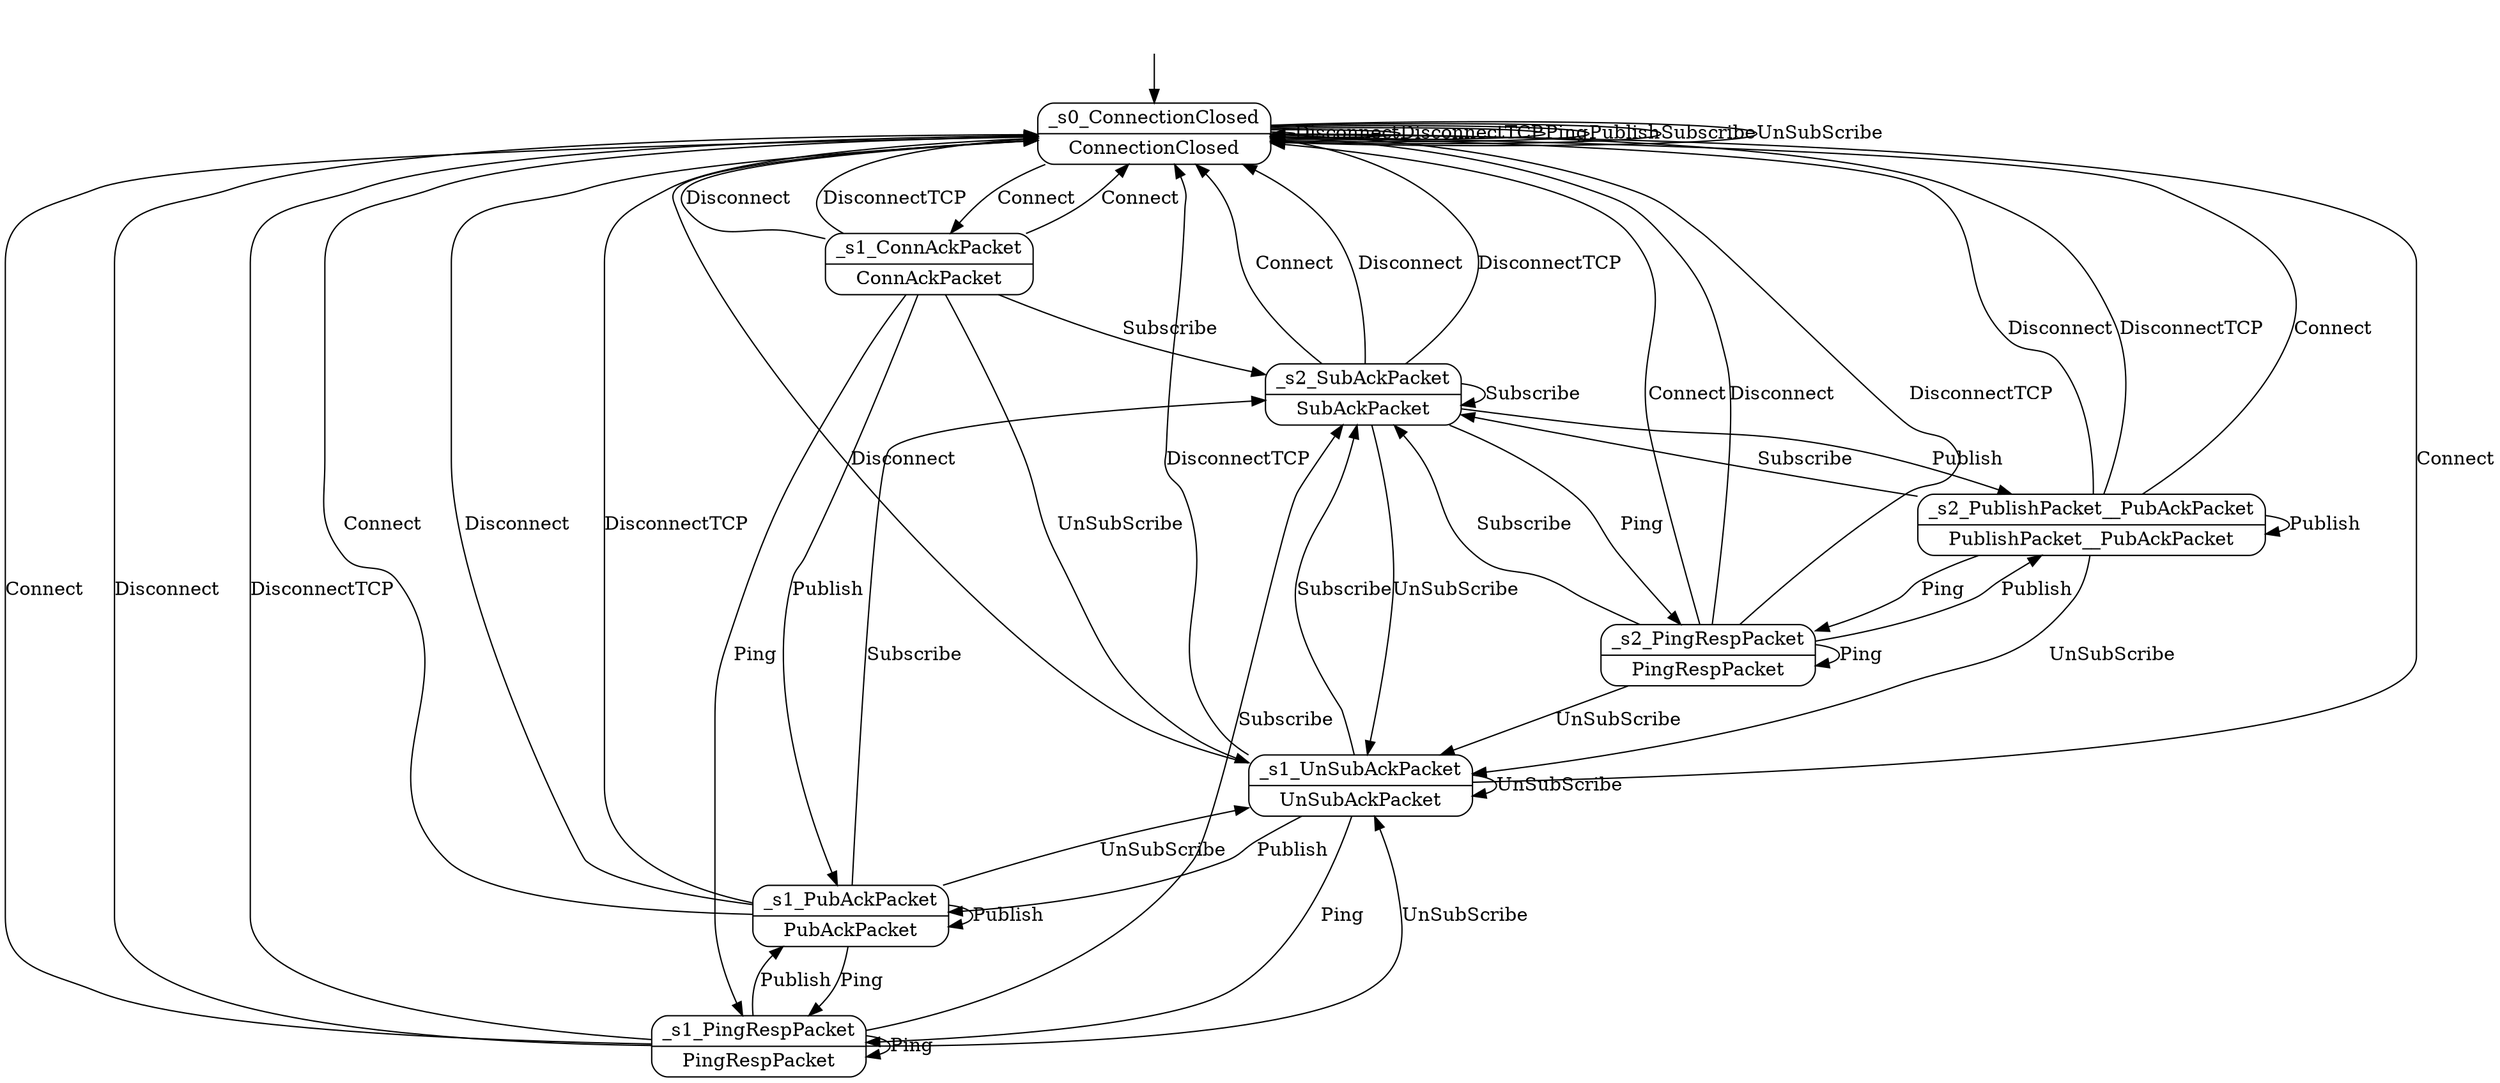 digraph g {

    __start0 [label="" shape="none"]
    __start0 -> _s0_ConnectionClosed

    _s0_ConnectionClosed [label="{ _s0_ConnectionClosed | ConnectionClosed }" shape="record" style="rounded"]
    _s1_ConnAckPacket [label="{ _s1_ConnAckPacket | ConnAckPacket }" shape="record" style="rounded"]
    _s1_PingRespPacket [label="{ _s1_PingRespPacket | PingRespPacket }" shape="record" style="rounded"]
    _s1_PubAckPacket [label="{ _s1_PubAckPacket | PubAckPacket }" shape="record" style="rounded"]
    _s1_UnSubAckPacket [label="{ _s1_UnSubAckPacket | UnSubAckPacket }" shape="record" style="rounded"]
    _s2_PingRespPacket [label="{ _s2_PingRespPacket | PingRespPacket }" shape="record" style="rounded"]
    _s2_PublishPacket__PubAckPacket [label="{ _s2_PublishPacket__PubAckPacket | PublishPacket__PubAckPacket }" shape="record" style="rounded"]
    _s2_SubAckPacket [label="{ _s2_SubAckPacket | SubAckPacket }" shape="record" style="rounded"]

    _s0_ConnectionClosed -> _s0_ConnectionClosed  [label="Disconnect"]
    _s0_ConnectionClosed -> _s0_ConnectionClosed  [label="DisconnectTCP"]
    _s0_ConnectionClosed -> _s0_ConnectionClosed  [label="Ping"]
    _s0_ConnectionClosed -> _s0_ConnectionClosed  [label="Publish"]
    _s0_ConnectionClosed -> _s0_ConnectionClosed  [label="Subscribe"]
    _s0_ConnectionClosed -> _s0_ConnectionClosed  [label="UnSubScribe"]
    _s0_ConnectionClosed -> _s1_ConnAckPacket  [label="Connect"]
    _s1_ConnAckPacket -> _s0_ConnectionClosed  [label="Connect"]
    _s1_ConnAckPacket -> _s0_ConnectionClosed  [label="Disconnect"]
    _s1_ConnAckPacket -> _s0_ConnectionClosed  [label="DisconnectTCP"]
    _s1_ConnAckPacket -> _s1_PingRespPacket  [label="Ping"]
    _s1_ConnAckPacket -> _s1_PubAckPacket  [label="Publish"]
    _s1_ConnAckPacket -> _s1_UnSubAckPacket  [label="UnSubScribe"]
    _s1_ConnAckPacket -> _s2_SubAckPacket  [label="Subscribe"]
    _s1_PingRespPacket -> _s0_ConnectionClosed  [label="Connect"]
    _s1_PingRespPacket -> _s0_ConnectionClosed  [label="Disconnect"]
    _s1_PingRespPacket -> _s0_ConnectionClosed  [label="DisconnectTCP"]
    _s1_PingRespPacket -> _s1_PingRespPacket  [label="Ping"]
    _s1_PingRespPacket -> _s1_PubAckPacket  [label="Publish"]
    _s1_PingRespPacket -> _s1_UnSubAckPacket  [label="UnSubScribe"]
    _s1_PingRespPacket -> _s2_SubAckPacket  [label="Subscribe"]
    _s1_PubAckPacket -> _s0_ConnectionClosed  [label="Connect"]
    _s1_PubAckPacket -> _s0_ConnectionClosed  [label="Disconnect"]
    _s1_PubAckPacket -> _s0_ConnectionClosed  [label="DisconnectTCP"]
    _s1_PubAckPacket -> _s1_PingRespPacket  [label="Ping"]
    _s1_PubAckPacket -> _s1_PubAckPacket  [label="Publish"]
    _s1_PubAckPacket -> _s1_UnSubAckPacket  [label="UnSubScribe"]
    _s1_PubAckPacket -> _s2_SubAckPacket  [label="Subscribe"]
    _s1_UnSubAckPacket -> _s0_ConnectionClosed  [label="Connect"]
    _s1_UnSubAckPacket -> _s0_ConnectionClosed  [label="Disconnect"]
    _s1_UnSubAckPacket -> _s0_ConnectionClosed  [label="DisconnectTCP"]
    _s1_UnSubAckPacket -> _s1_PingRespPacket  [label="Ping"]
    _s1_UnSubAckPacket -> _s1_PubAckPacket  [label="Publish"]
    _s1_UnSubAckPacket -> _s1_UnSubAckPacket  [label="UnSubScribe"]
    _s1_UnSubAckPacket -> _s2_SubAckPacket  [label="Subscribe"]
    _s2_PingRespPacket -> _s0_ConnectionClosed  [label="Connect"]
    _s2_PingRespPacket -> _s0_ConnectionClosed  [label="Disconnect"]
    _s2_PingRespPacket -> _s0_ConnectionClosed  [label="DisconnectTCP"]
    _s2_PingRespPacket -> _s1_UnSubAckPacket  [label="UnSubScribe"]
    _s2_PingRespPacket -> _s2_PingRespPacket  [label="Ping"]
    _s2_PingRespPacket -> _s2_PublishPacket__PubAckPacket  [label="Publish"]
    _s2_PingRespPacket -> _s2_SubAckPacket  [label="Subscribe"]
    _s2_PublishPacket__PubAckPacket -> _s0_ConnectionClosed  [label="Connect"]
    _s2_PublishPacket__PubAckPacket -> _s0_ConnectionClosed  [label="Disconnect"]
    _s2_PublishPacket__PubAckPacket -> _s0_ConnectionClosed  [label="DisconnectTCP"]
    _s2_PublishPacket__PubAckPacket -> _s1_UnSubAckPacket  [label="UnSubScribe"]
    _s2_PublishPacket__PubAckPacket -> _s2_PingRespPacket  [label="Ping"]
    _s2_PublishPacket__PubAckPacket -> _s2_PublishPacket__PubAckPacket  [label="Publish"]
    _s2_PublishPacket__PubAckPacket -> _s2_SubAckPacket  [label="Subscribe"]
    _s2_SubAckPacket -> _s0_ConnectionClosed  [label="Connect"]
    _s2_SubAckPacket -> _s0_ConnectionClosed  [label="Disconnect"]
    _s2_SubAckPacket -> _s0_ConnectionClosed  [label="DisconnectTCP"]
    _s2_SubAckPacket -> _s1_UnSubAckPacket  [label="UnSubScribe"]
    _s2_SubAckPacket -> _s2_PingRespPacket  [label="Ping"]
    _s2_SubAckPacket -> _s2_PublishPacket__PubAckPacket  [label="Publish"]
    _s2_SubAckPacket -> _s2_SubAckPacket  [label="Subscribe"]
}
